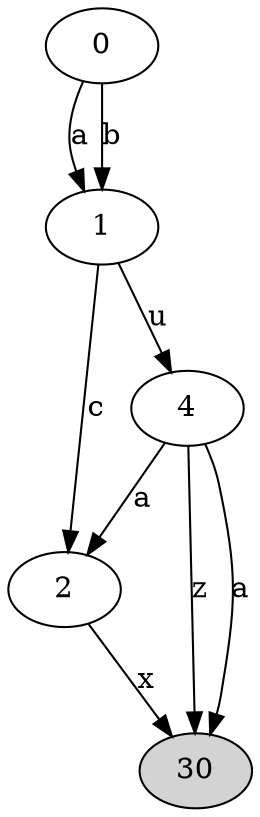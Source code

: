 digraph {

	0 -> 1 [label="a"];
	0 -> 1 [label="b"];
	1 -> 2 [label="c"];
	2 -> 30 [label="x"];
	1 -> 4 [label="u"];
	4 -> 30 [label="z"];
	4 -> 30 [label="a"];
	4 -> 2 [label="a"];

	30[style=filled];

}